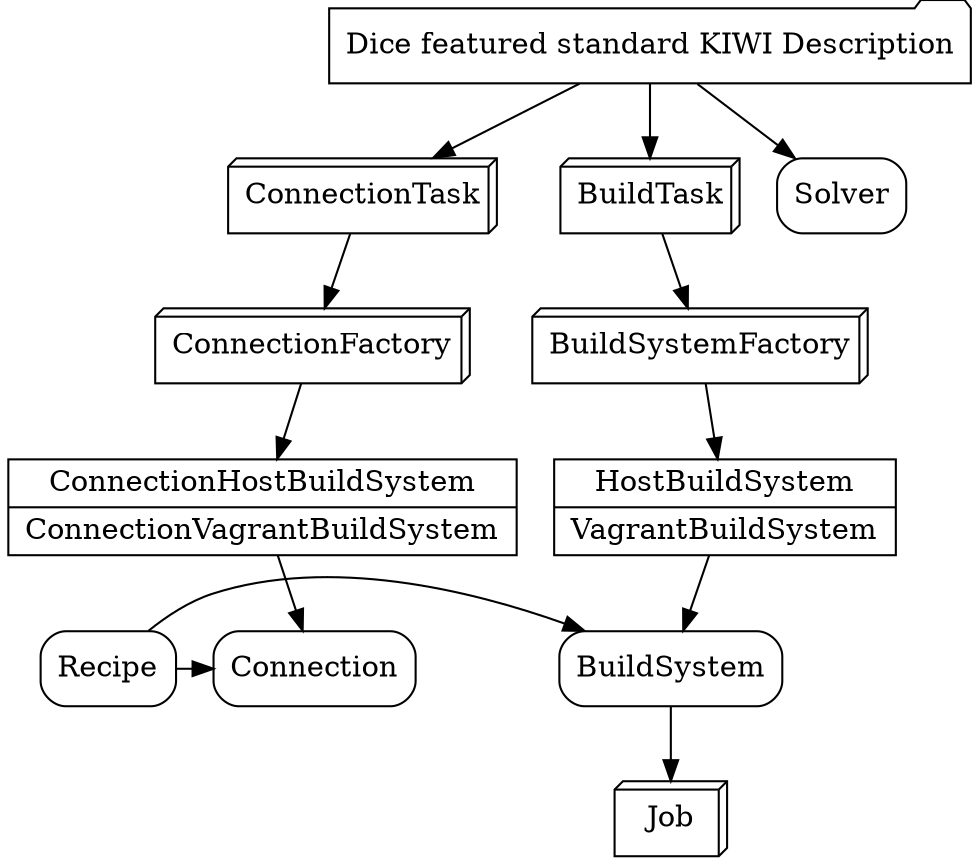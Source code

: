 // dot -Gsplines=ortho -Tpng -oMyGraph.png dice/.dice.dot

digraph Dice {
  {
    node [shape=box3d]
    Job
    BuildSystemFactory
    ConnectionTask
    BuildTask
    ConnectionFactory
//    Command
//    DiceConfig
  }
  
  {
    node [shape=folder]
    Description [label="Dice featured standard KIWI Description"]
  }

  {
    node [shape=box style=rounded]
//    Logger
    Solver
    Recipe
    BuildSystem
    Connection
  }

  {
    node [shape=record]
    BSFactory [label="{HostBuildSystem|VagrantBuildSystem}"]
  }

  {
    node [shape=record]
    CBSFactory [label="{ConnectionHostBuildSystem|ConnectionVagrantBuildSystem}"]
  }


  Description -> BuildTask

  Description -> ConnectionTask

  Description -> Solver

  BuildSystemFactory -> BSFactory

  BuildTask -> BuildSystemFactory

  BSFactory -> BuildSystem

  BuildSystem -> Job

  ConnectionFactory -> CBSFactory

  ConnectionTask -> ConnectionFactory

  CBSFactory -> Connection

  {rank=same; Recipe -> Connection}
  {rank=same; Recipe -> BuildSystem}


//  DiceConfig -> Recipe

}
